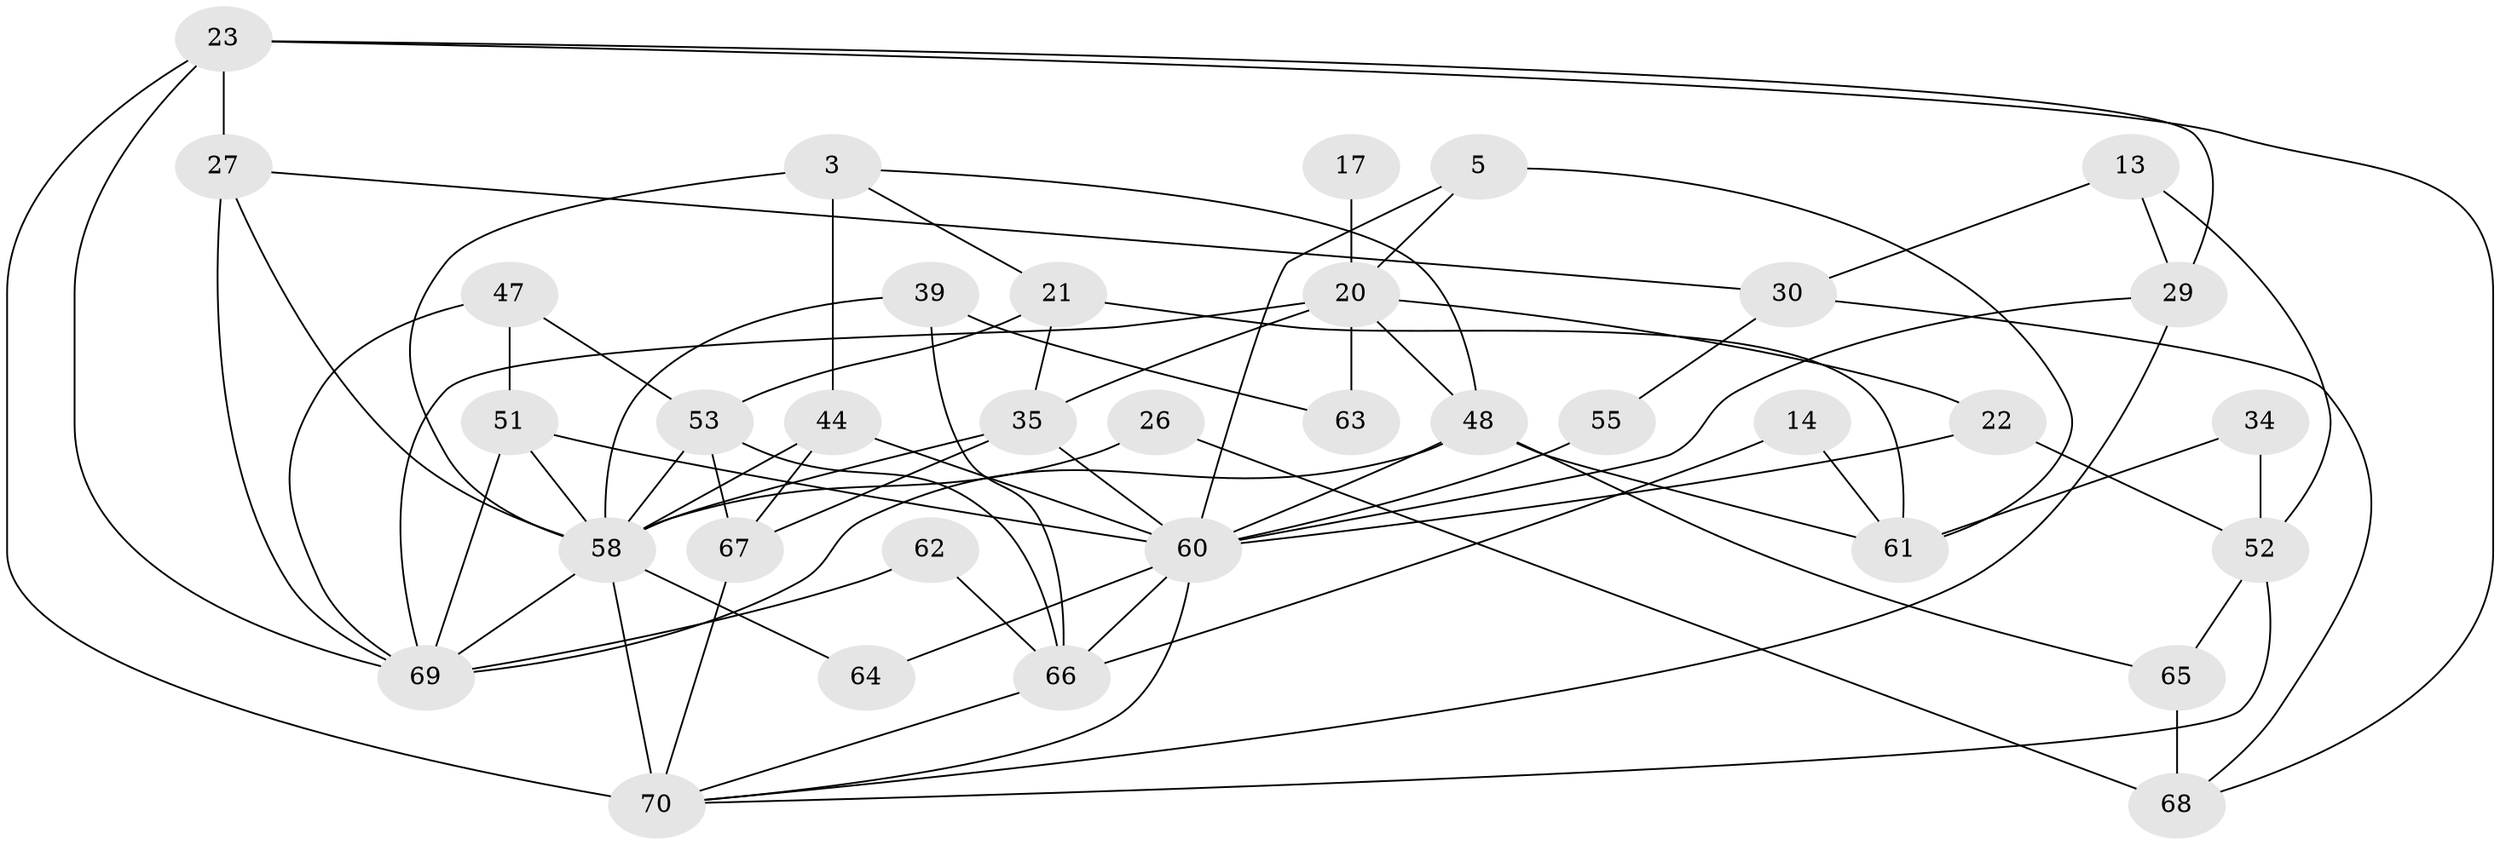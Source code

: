 // original degree distribution, {4: 0.22857142857142856, 3: 0.2571428571428571, 5: 0.17142857142857143, 7: 0.05714285714285714, 2: 0.17142857142857143, 6: 0.1, 8: 0.014285714285714285}
// Generated by graph-tools (version 1.1) at 2025/51/03/09/25 04:51:41]
// undirected, 35 vertices, 75 edges
graph export_dot {
graph [start="1"]
  node [color=gray90,style=filled];
  3;
  5;
  13 [super="+11"];
  14;
  17;
  20 [super="+8"];
  21;
  22;
  23;
  26;
  27 [super="+24"];
  29;
  30;
  34;
  35 [super="+15+12"];
  39;
  44 [super="+4"];
  47;
  48 [super="+45+36"];
  51 [super="+43"];
  52 [super="+33"];
  53 [super="+32"];
  55;
  58 [super="+2+57+49"];
  60 [super="+41+42"];
  61;
  62;
  63;
  64;
  65 [super="+59"];
  66;
  67 [super="+50"];
  68;
  69 [super="+6+28+56+54"];
  70 [super="+40+46"];
  3 -- 44 [weight=2];
  3 -- 21;
  3 -- 48;
  3 -- 58;
  5 -- 61;
  5 -- 20;
  5 -- 60;
  13 -- 29 [weight=2];
  13 -- 30;
  13 -- 52;
  14 -- 61;
  14 -- 66;
  17 -- 20 [weight=2];
  20 -- 63 [weight=2];
  20 -- 22 [weight=2];
  20 -- 69 [weight=3];
  20 -- 35;
  20 -- 48;
  21 -- 53;
  21 -- 61;
  21 -- 35;
  22 -- 52 [weight=2];
  22 -- 60;
  23 -- 27 [weight=2];
  23 -- 29;
  23 -- 68;
  23 -- 70 [weight=2];
  23 -- 69;
  26 -- 68;
  26 -- 58;
  27 -- 30;
  27 -- 69;
  27 -- 58;
  29 -- 70;
  29 -- 60;
  30 -- 68;
  30 -- 55;
  34 -- 61;
  34 -- 52;
  35 -- 67;
  35 -- 58 [weight=4];
  35 -- 60 [weight=2];
  39 -- 66;
  39 -- 63;
  39 -- 58;
  44 -- 67 [weight=3];
  44 -- 58;
  44 -- 60;
  47 -- 51;
  47 -- 53;
  47 -- 69;
  48 -- 61;
  48 -- 69 [weight=2];
  48 -- 65;
  48 -- 60 [weight=2];
  51 -- 60;
  51 -- 58 [weight=3];
  51 -- 69;
  52 -- 70 [weight=2];
  52 -- 65;
  53 -- 66 [weight=2];
  53 -- 67;
  53 -- 58;
  55 -- 60;
  58 -- 70 [weight=4];
  58 -- 69 [weight=2];
  58 -- 64;
  60 -- 64;
  60 -- 70;
  60 -- 66 [weight=2];
  62 -- 66;
  62 -- 69;
  65 -- 68 [weight=2];
  66 -- 70;
  67 -- 70;
}
